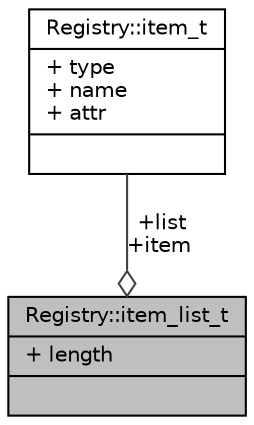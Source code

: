 digraph "Registry::item_list_t"
{
  edge [fontname="Helvetica",fontsize="10",labelfontname="Helvetica",labelfontsize="10"];
  node [fontname="Helvetica",fontsize="10",shape=record];
  Node1 [label="{Registry::item_list_t\n|+ length\l|}",height=0.2,width=0.4,color="black", fillcolor="grey75", style="filled", fontcolor="black"];
  Node2 -> Node1 [color="grey25",fontsize="10",style="solid",label=" +list\n+item" ,arrowhead="odiamond",fontname="Helvetica"];
  Node2 [label="{Registry::item_t\n|+ type\l+ name\l+ attr\l|}",height=0.2,width=0.4,color="black", fillcolor="white", style="filled",URL="$dc/d88/structRegistry_1_1item__t.html"];
}
